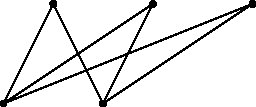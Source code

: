/******************************************************************************
 *                                 LICENSE                                    *
 ******************************************************************************
 *  This file is part of Mathematics-and-Physics.                             *
 *                                                                            *
 *  Mathematics-and-Physics is free software: you can redistribute it and/or  *
 *  modify it under the terms of the GNU General Public License as published  *
 *  by the Free Software Foundation, either version 3 of the License, or      *
 *  (at your option) any later version.                                       *
 *                                                                            *
 *  Mathematics-and-Physics is distributed in the hope that it will be useful *
 *  but WITHOUT ANY WARRANTY; without even the implied warranty of            *
 *  MERCHANTABILITY or FITNESS FOR A PARTICULAR PURPOSE.  See the             *
 *  GNU General Public License for more details.                              *
 *                                                                            *
 *  You should have received a copy of the GNU General Public License         *
 *  along with Mathematics-and-Physics.  If not, see                          *
 *  <https://www.gnu.org/licenses/>.                                          *
 ******************************************************************************/

/*  Size of the figure.                                                       */
size(128);

/*  Coordinates for the vertices of the graph.                                */
pair V0 = (0.0, 0.0);
pair V1 = (1.0, 0.0);
pair V2 = (0.5, 1.0);
pair V3 = (1.5, 1.0);
pair V4 = (2.5, 1.0);

/*  Radius of dots.                                                           */
real rDot = 0.03;

/*  Dots for the vertices of the graph.                                       */
filldraw(circle(V0, rDot));
filldraw(circle(V1, rDot));
filldraw(circle(V2, rDot));
filldraw(circle(V3, rDot));
filldraw(circle(V4, rDot));

/*  And draw the edges.                                                       */
draw(V0 -- V2);
draw(V0 -- V3);
draw(V0 -- V4);
draw(V1 -- V2);
draw(V1 -- V3);
draw(V1 -- V4);
